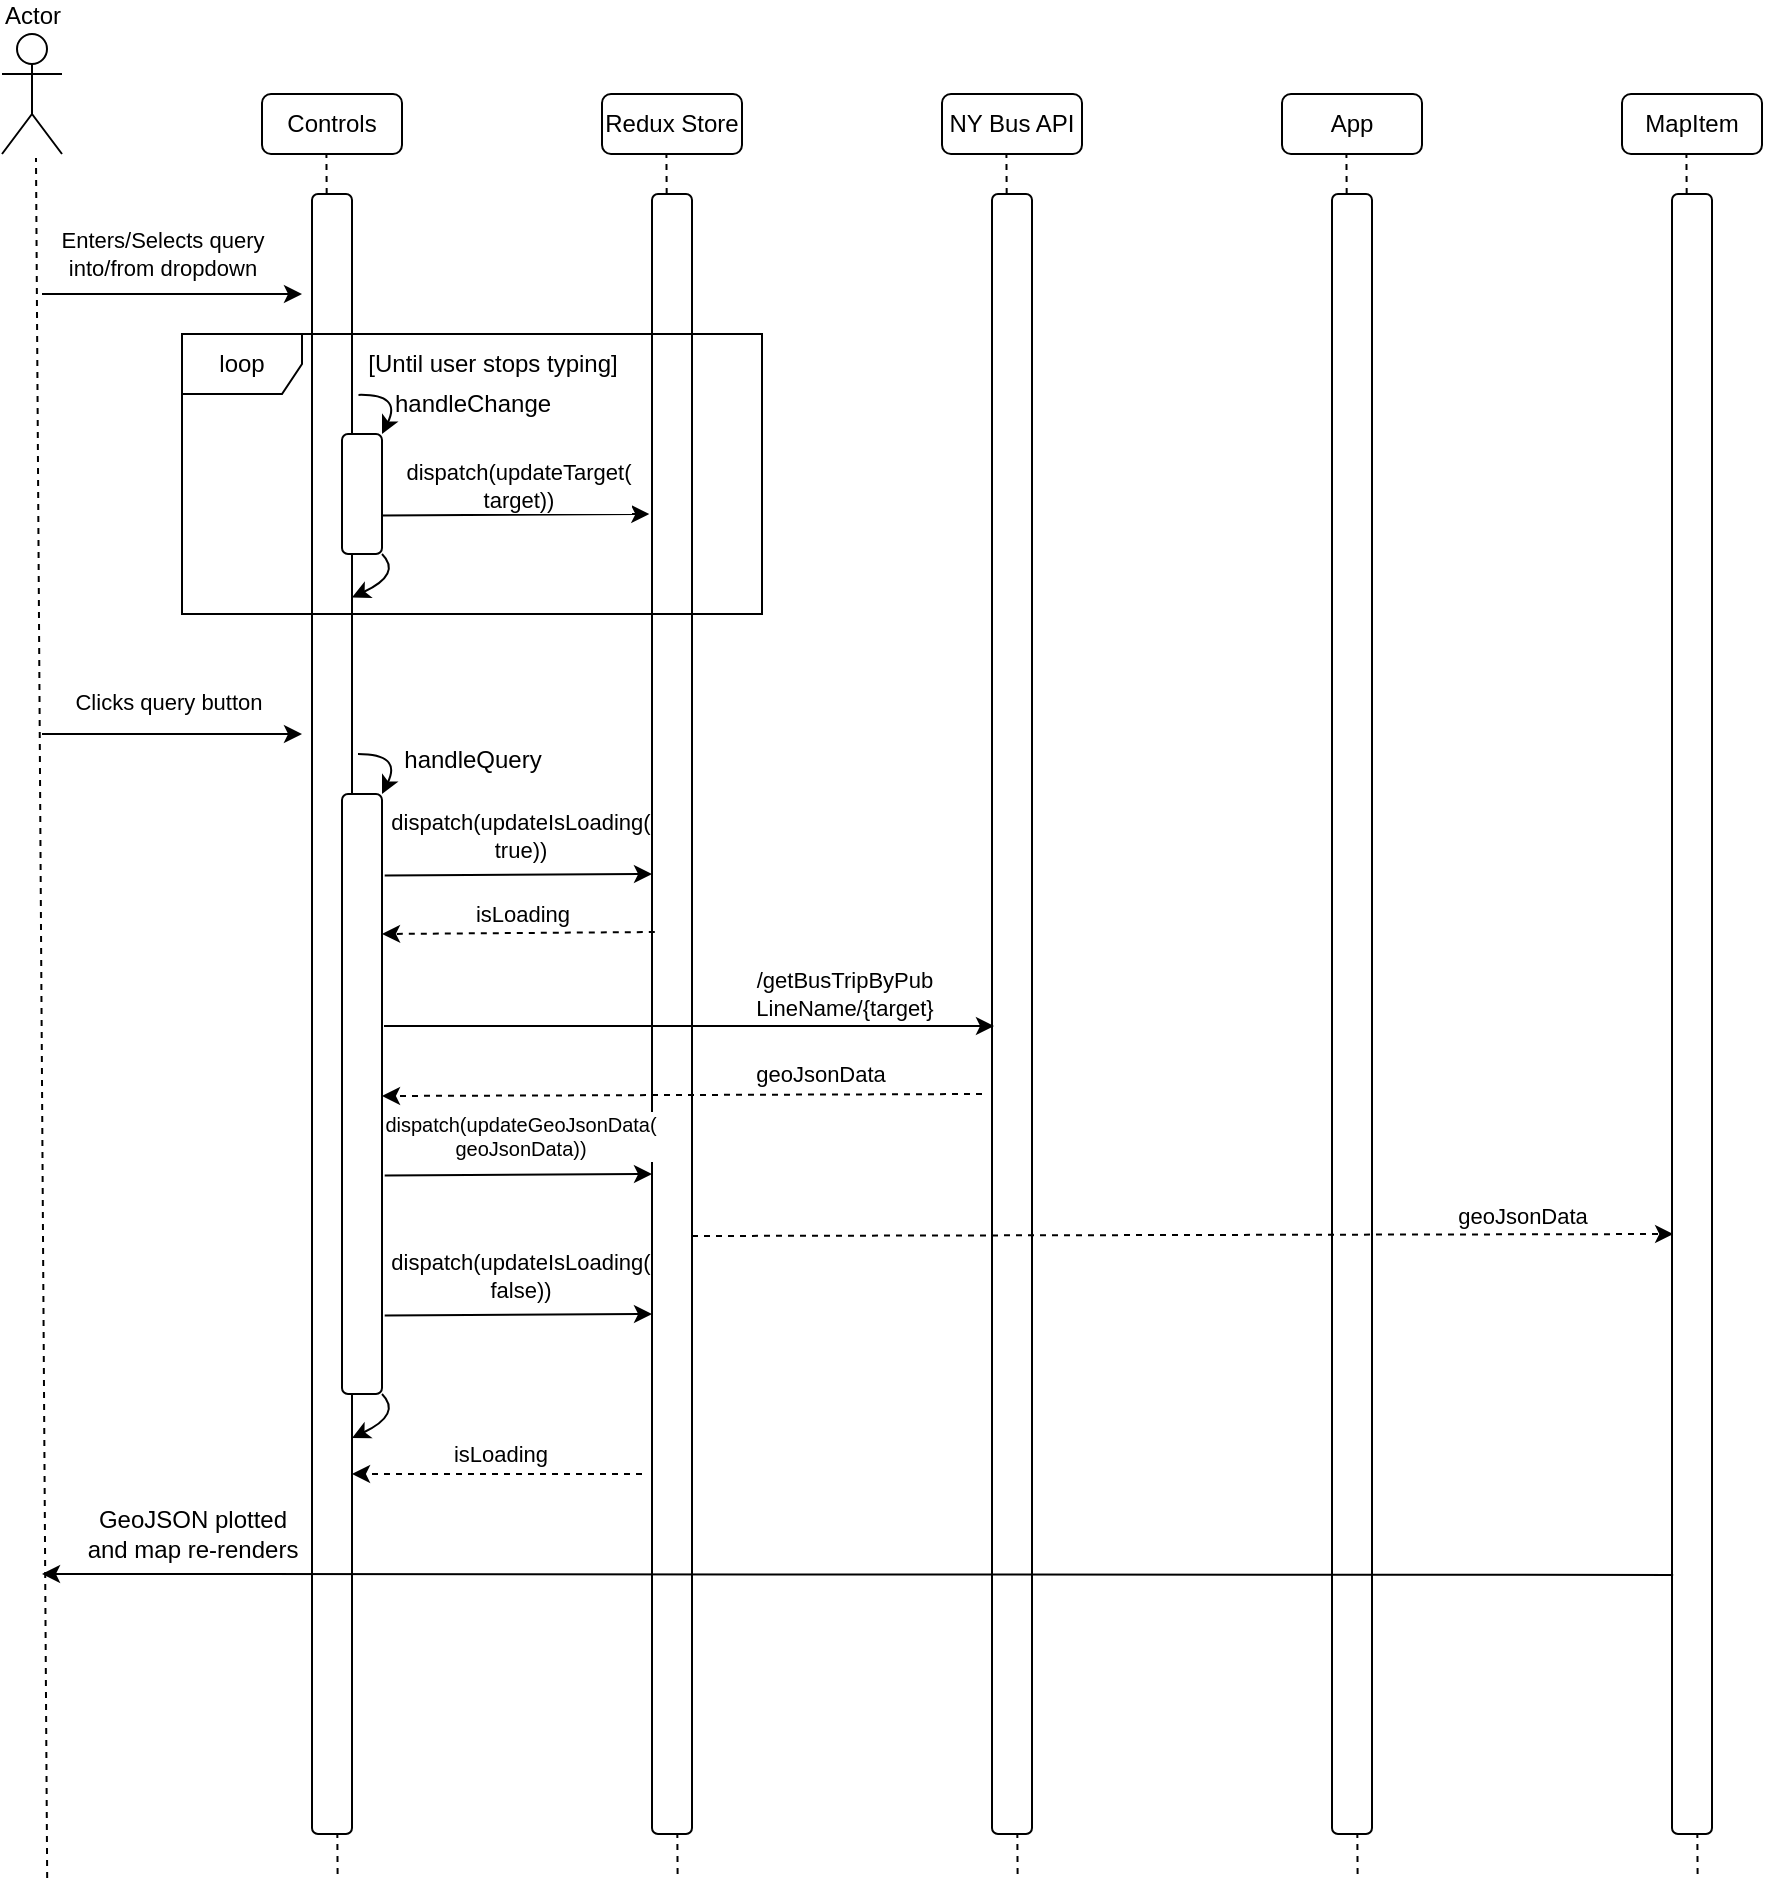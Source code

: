 <mxfile version="24.8.1">
  <diagram name="Page-1" id="Ps5bdQuuzvROe9cl5kc-">
    <mxGraphModel dx="1123" dy="1701" grid="1" gridSize="10" guides="1" tooltips="1" connect="1" arrows="1" fold="1" page="1" pageScale="1" pageWidth="850" pageHeight="1100" math="0" shadow="0">
      <root>
        <mxCell id="0" />
        <mxCell id="1" parent="0" />
        <mxCell id="1Y6_-HazUNakJdQc4zr9-1" value="Actor" style="shape=umlActor;verticalLabelPosition=top;verticalAlign=bottom;html=1;outlineConnect=0;labelPosition=center;align=center;" parent="1" vertex="1">
          <mxGeometry x="30" y="-1070" width="30" height="60" as="geometry" />
        </mxCell>
        <mxCell id="1Y6_-HazUNakJdQc4zr9-2" value="" style="endArrow=none;dashed=1;html=1;rounded=0;" parent="1" edge="1">
          <mxGeometry width="50" height="50" relative="1" as="geometry">
            <mxPoint x="52.59" y="-148" as="sourcePoint" />
            <mxPoint x="47.0" y="-1008" as="targetPoint" />
          </mxGeometry>
        </mxCell>
        <mxCell id="1Y6_-HazUNakJdQc4zr9-3" value="Controls" style="rounded=1;whiteSpace=wrap;html=1;" parent="1" vertex="1">
          <mxGeometry x="160" y="-1040" width="70" height="30" as="geometry" />
        </mxCell>
        <mxCell id="1Y6_-HazUNakJdQc4zr9-4" value="" style="endArrow=none;dashed=1;html=1;rounded=0;" parent="1" source="1Y6_-HazUNakJdQc4zr9-13" edge="1">
          <mxGeometry width="50" height="50" relative="1" as="geometry">
            <mxPoint x="197.8" y="-150" as="sourcePoint" />
            <mxPoint x="192.21" y="-1010" as="targetPoint" />
          </mxGeometry>
        </mxCell>
        <mxCell id="1Y6_-HazUNakJdQc4zr9-5" value="Redux Store" style="rounded=1;whiteSpace=wrap;html=1;" parent="1" vertex="1">
          <mxGeometry x="330" y="-1040" width="70" height="30" as="geometry" />
        </mxCell>
        <mxCell id="1Y6_-HazUNakJdQc4zr9-6" value="" style="endArrow=none;dashed=1;html=1;rounded=0;" parent="1" edge="1">
          <mxGeometry width="50" height="50" relative="1" as="geometry">
            <mxPoint x="367.8" y="-150" as="sourcePoint" />
            <mxPoint x="362.21" y="-1010" as="targetPoint" />
          </mxGeometry>
        </mxCell>
        <mxCell id="1Y6_-HazUNakJdQc4zr9-7" value="NY Bus API" style="rounded=1;whiteSpace=wrap;html=1;" parent="1" vertex="1">
          <mxGeometry x="500" y="-1040" width="70" height="30" as="geometry" />
        </mxCell>
        <mxCell id="1Y6_-HazUNakJdQc4zr9-8" value="" style="endArrow=none;dashed=1;html=1;rounded=0;" parent="1" source="1Y6_-HazUNakJdQc4zr9-16" edge="1">
          <mxGeometry width="50" height="50" relative="1" as="geometry">
            <mxPoint x="537.8" y="-150" as="sourcePoint" />
            <mxPoint x="532.21" y="-1010" as="targetPoint" />
          </mxGeometry>
        </mxCell>
        <mxCell id="1Y6_-HazUNakJdQc4zr9-9" value="App" style="rounded=1;whiteSpace=wrap;html=1;" parent="1" vertex="1">
          <mxGeometry x="670" y="-1040" width="70" height="30" as="geometry" />
        </mxCell>
        <mxCell id="1Y6_-HazUNakJdQc4zr9-10" value="" style="endArrow=none;dashed=1;html=1;rounded=0;" parent="1" source="1Y6_-HazUNakJdQc4zr9-18" edge="1">
          <mxGeometry width="50" height="50" relative="1" as="geometry">
            <mxPoint x="707.8" y="-150" as="sourcePoint" />
            <mxPoint x="702.21" y="-1010" as="targetPoint" />
          </mxGeometry>
        </mxCell>
        <mxCell id="1Y6_-HazUNakJdQc4zr9-11" value="MapItem" style="rounded=1;whiteSpace=wrap;html=1;" parent="1" vertex="1">
          <mxGeometry x="840" y="-1040" width="70" height="30" as="geometry" />
        </mxCell>
        <mxCell id="1Y6_-HazUNakJdQc4zr9-12" value="" style="endArrow=none;dashed=1;html=1;rounded=0;" parent="1" source="1Y6_-HazUNakJdQc4zr9-58" edge="1">
          <mxGeometry width="50" height="50" relative="1" as="geometry">
            <mxPoint x="877.8" y="-150" as="sourcePoint" />
            <mxPoint x="872.21" y="-1010" as="targetPoint" />
          </mxGeometry>
        </mxCell>
        <mxCell id="1Y6_-HazUNakJdQc4zr9-14" value="" style="endArrow=none;dashed=1;html=1;rounded=0;" parent="1" target="1Y6_-HazUNakJdQc4zr9-13" edge="1">
          <mxGeometry width="50" height="50" relative="1" as="geometry">
            <mxPoint x="197.8" y="-150" as="sourcePoint" />
            <mxPoint x="192.21" y="-1010" as="targetPoint" />
          </mxGeometry>
        </mxCell>
        <mxCell id="1Y6_-HazUNakJdQc4zr9-13" value="" style="rounded=1;whiteSpace=wrap;html=1;" parent="1" vertex="1">
          <mxGeometry x="185" y="-990" width="20" height="820" as="geometry" />
        </mxCell>
        <mxCell id="1Y6_-HazUNakJdQc4zr9-15" value="" style="rounded=1;whiteSpace=wrap;html=1;" parent="1" vertex="1">
          <mxGeometry x="355" y="-990" width="20" height="820" as="geometry" />
        </mxCell>
        <mxCell id="1Y6_-HazUNakJdQc4zr9-17" value="" style="endArrow=none;dashed=1;html=1;rounded=0;" parent="1" target="1Y6_-HazUNakJdQc4zr9-16" edge="1">
          <mxGeometry width="50" height="50" relative="1" as="geometry">
            <mxPoint x="537.8" y="-150" as="sourcePoint" />
            <mxPoint x="532.21" y="-1010" as="targetPoint" />
          </mxGeometry>
        </mxCell>
        <mxCell id="1Y6_-HazUNakJdQc4zr9-16" value="" style="rounded=1;whiteSpace=wrap;html=1;" parent="1" vertex="1">
          <mxGeometry x="525" y="-990" width="20" height="820" as="geometry" />
        </mxCell>
        <mxCell id="1Y6_-HazUNakJdQc4zr9-19" value="" style="endArrow=none;dashed=1;html=1;rounded=0;" parent="1" target="1Y6_-HazUNakJdQc4zr9-18" edge="1">
          <mxGeometry width="50" height="50" relative="1" as="geometry">
            <mxPoint x="707.8" y="-150" as="sourcePoint" />
            <mxPoint x="702.21" y="-1010" as="targetPoint" />
          </mxGeometry>
        </mxCell>
        <mxCell id="1Y6_-HazUNakJdQc4zr9-18" value="" style="rounded=1;whiteSpace=wrap;html=1;" parent="1" vertex="1">
          <mxGeometry x="695" y="-990" width="20" height="820" as="geometry" />
        </mxCell>
        <mxCell id="1Y6_-HazUNakJdQc4zr9-20" value="" style="endArrow=classic;html=1;rounded=0;" parent="1" edge="1">
          <mxGeometry width="50" height="50" relative="1" as="geometry">
            <mxPoint x="50" y="-940" as="sourcePoint" />
            <mxPoint x="180" y="-940" as="targetPoint" />
          </mxGeometry>
        </mxCell>
        <mxCell id="1Y6_-HazUNakJdQc4zr9-21" value="Enters/Selects query&lt;div&gt;into/from dropdown&lt;/div&gt;" style="edgeLabel;html=1;align=center;verticalAlign=middle;resizable=0;points=[];" parent="1Y6_-HazUNakJdQc4zr9-20" vertex="1" connectable="0">
          <mxGeometry x="-0.262" y="3" relative="1" as="geometry">
            <mxPoint x="12" y="-17" as="offset" />
          </mxGeometry>
        </mxCell>
        <mxCell id="1Y6_-HazUNakJdQc4zr9-22" value="loop" style="shape=umlFrame;whiteSpace=wrap;html=1;pointerEvents=0;" parent="1" vertex="1">
          <mxGeometry x="120" y="-920" width="290" height="140" as="geometry" />
        </mxCell>
        <mxCell id="1Y6_-HazUNakJdQc4zr9-23" value="[Until user stops typing]" style="text;html=1;align=center;verticalAlign=middle;resizable=0;points=[];autosize=1;strokeColor=none;fillColor=none;" parent="1" vertex="1">
          <mxGeometry x="200" y="-920" width="150" height="30" as="geometry" />
        </mxCell>
        <mxCell id="1Y6_-HazUNakJdQc4zr9-24" value="" style="rounded=1;whiteSpace=wrap;html=1;" parent="1" vertex="1">
          <mxGeometry x="200" y="-870" width="20" height="60" as="geometry" />
        </mxCell>
        <mxCell id="1Y6_-HazUNakJdQc4zr9-26" value="" style="curved=1;endArrow=classic;html=1;rounded=0;exitX=0.055;exitY=1.015;exitDx=0;exitDy=0;exitPerimeter=0;entryX=1;entryY=0;entryDx=0;entryDy=0;" parent="1" source="1Y6_-HazUNakJdQc4zr9-23" target="1Y6_-HazUNakJdQc4zr9-24" edge="1">
          <mxGeometry width="50" height="50" relative="1" as="geometry">
            <mxPoint x="230" y="-825" as="sourcePoint" />
            <mxPoint x="280" y="-875" as="targetPoint" />
            <Array as="points">
              <mxPoint x="230" y="-890" />
            </Array>
          </mxGeometry>
        </mxCell>
        <mxCell id="1Y6_-HazUNakJdQc4zr9-27" value="" style="curved=1;endArrow=classic;html=1;rounded=0;exitX=0.055;exitY=1.015;exitDx=0;exitDy=0;exitPerimeter=0;entryX=1.002;entryY=0.246;entryDx=0;entryDy=0;entryPerimeter=0;" parent="1" target="1Y6_-HazUNakJdQc4zr9-13" edge="1">
          <mxGeometry width="50" height="50" relative="1" as="geometry">
            <mxPoint x="220" y="-810" as="sourcePoint" />
            <mxPoint x="232" y="-790" as="targetPoint" />
            <Array as="points">
              <mxPoint x="230" y="-800" />
            </Array>
          </mxGeometry>
        </mxCell>
        <mxCell id="1Y6_-HazUNakJdQc4zr9-28" value="handleChange" style="text;html=1;align=center;verticalAlign=middle;resizable=0;points=[];autosize=1;strokeColor=none;fillColor=none;" parent="1" vertex="1">
          <mxGeometry x="215" y="-900" width="100" height="30" as="geometry" />
        </mxCell>
        <mxCell id="1Y6_-HazUNakJdQc4zr9-30" value="" style="endArrow=classic;html=1;rounded=0;exitX=1;exitY=0.5;exitDx=0;exitDy=0;entryX=-0.068;entryY=0.182;entryDx=0;entryDy=0;entryPerimeter=0;" parent="1" edge="1">
          <mxGeometry width="50" height="50" relative="1" as="geometry">
            <mxPoint x="220.0" y="-829.24" as="sourcePoint" />
            <mxPoint x="353.64" y="-830" as="targetPoint" />
          </mxGeometry>
        </mxCell>
        <mxCell id="1Y6_-HazUNakJdQc4zr9-31" value="dispatch(updateTarget(&lt;div&gt;target))&lt;/div&gt;" style="edgeLabel;html=1;align=center;verticalAlign=middle;resizable=0;points=[];" parent="1Y6_-HazUNakJdQc4zr9-30" vertex="1" connectable="0">
          <mxGeometry x="-0.215" relative="1" as="geometry">
            <mxPoint x="15" y="-15" as="offset" />
          </mxGeometry>
        </mxCell>
        <mxCell id="1Y6_-HazUNakJdQc4zr9-32" value="" style="endArrow=classic;html=1;rounded=0;" parent="1" edge="1">
          <mxGeometry width="50" height="50" relative="1" as="geometry">
            <mxPoint x="50" y="-720" as="sourcePoint" />
            <mxPoint x="180" y="-720" as="targetPoint" />
          </mxGeometry>
        </mxCell>
        <mxCell id="1Y6_-HazUNakJdQc4zr9-33" value="Clicks query button" style="edgeLabel;html=1;align=center;verticalAlign=middle;resizable=0;points=[];" parent="1Y6_-HazUNakJdQc4zr9-32" vertex="1" connectable="0">
          <mxGeometry x="-0.262" y="3" relative="1" as="geometry">
            <mxPoint x="15" y="-13" as="offset" />
          </mxGeometry>
        </mxCell>
        <mxCell id="1Y6_-HazUNakJdQc4zr9-34" value="" style="rounded=1;whiteSpace=wrap;html=1;" parent="1" vertex="1">
          <mxGeometry x="200" y="-690" width="20" height="300" as="geometry" />
        </mxCell>
        <mxCell id="1Y6_-HazUNakJdQc4zr9-35" value="" style="curved=1;endArrow=classic;html=1;rounded=0;exitX=0.055;exitY=1.015;exitDx=0;exitDy=0;exitPerimeter=0;entryX=1;entryY=0;entryDx=0;entryDy=0;" parent="1" target="1Y6_-HazUNakJdQc4zr9-34" edge="1">
          <mxGeometry width="50" height="50" relative="1" as="geometry">
            <mxPoint x="208" y="-710" as="sourcePoint" />
            <mxPoint x="280" y="-695" as="targetPoint" />
            <Array as="points">
              <mxPoint x="230" y="-710" />
            </Array>
          </mxGeometry>
        </mxCell>
        <mxCell id="1Y6_-HazUNakJdQc4zr9-36" value="" style="curved=1;endArrow=classic;html=1;rounded=0;exitX=0.055;exitY=1.015;exitDx=0;exitDy=0;exitPerimeter=0;entryX=1.002;entryY=0.246;entryDx=0;entryDy=0;entryPerimeter=0;" parent="1" edge="1">
          <mxGeometry width="50" height="50" relative="1" as="geometry">
            <mxPoint x="220" y="-390" as="sourcePoint" />
            <mxPoint x="205" y="-368" as="targetPoint" />
            <Array as="points">
              <mxPoint x="230" y="-380" />
            </Array>
          </mxGeometry>
        </mxCell>
        <mxCell id="1Y6_-HazUNakJdQc4zr9-37" value="handleQuery" style="text;html=1;align=center;verticalAlign=middle;resizable=0;points=[];autosize=1;strokeColor=none;fillColor=none;" parent="1" vertex="1">
          <mxGeometry x="220" y="-722" width="90" height="30" as="geometry" />
        </mxCell>
        <mxCell id="1Y6_-HazUNakJdQc4zr9-38" value="" style="endArrow=classic;html=1;rounded=0;exitX=1;exitY=0.5;exitDx=0;exitDy=0;entryX=-0.068;entryY=0.182;entryDx=0;entryDy=0;entryPerimeter=0;" parent="1" edge="1">
          <mxGeometry width="50" height="50" relative="1" as="geometry">
            <mxPoint x="221.36" y="-649.24" as="sourcePoint" />
            <mxPoint x="355" y="-650" as="targetPoint" />
          </mxGeometry>
        </mxCell>
        <mxCell id="1Y6_-HazUNakJdQc4zr9-39" value="dispatch(updateIsLoading(&lt;div&gt;true))&lt;/div&gt;" style="edgeLabel;html=1;align=center;verticalAlign=middle;resizable=0;points=[];" parent="1Y6_-HazUNakJdQc4zr9-38" vertex="1" connectable="0">
          <mxGeometry x="-0.215" relative="1" as="geometry">
            <mxPoint x="15" y="-20" as="offset" />
          </mxGeometry>
        </mxCell>
        <mxCell id="1Y6_-HazUNakJdQc4zr9-40" value="" style="endArrow=classic;dashed=1;html=1;rounded=0;endFill=1;exitX=0.07;exitY=0.45;exitDx=0;exitDy=0;exitPerimeter=0;" parent="1" source="1Y6_-HazUNakJdQc4zr9-15" edge="1">
          <mxGeometry width="50" height="50" relative="1" as="geometry">
            <mxPoint x="350" y="-620" as="sourcePoint" />
            <mxPoint x="220" y="-620" as="targetPoint" />
          </mxGeometry>
        </mxCell>
        <mxCell id="1Y6_-HazUNakJdQc4zr9-41" value="isLoading" style="edgeLabel;html=1;align=center;verticalAlign=middle;resizable=0;points=[];" parent="1Y6_-HazUNakJdQc4zr9-40" vertex="1" connectable="0">
          <mxGeometry x="0.419" y="3" relative="1" as="geometry">
            <mxPoint x="30" y="-13" as="offset" />
          </mxGeometry>
        </mxCell>
        <mxCell id="1Y6_-HazUNakJdQc4zr9-42" value="" style="endArrow=classic;html=1;rounded=0;" parent="1" edge="1">
          <mxGeometry width="50" height="50" relative="1" as="geometry">
            <mxPoint x="221" y="-574" as="sourcePoint" />
            <mxPoint x="526" y="-574" as="targetPoint" />
          </mxGeometry>
        </mxCell>
        <mxCell id="1Y6_-HazUNakJdQc4zr9-43" value="/getBusTripByPub&lt;div&gt;LineName/{target}&lt;/div&gt;" style="edgeLabel;html=1;align=center;verticalAlign=middle;resizable=0;points=[];" parent="1Y6_-HazUNakJdQc4zr9-42" vertex="1" connectable="0">
          <mxGeometry x="0.163" relative="1" as="geometry">
            <mxPoint x="52" y="-16" as="offset" />
          </mxGeometry>
        </mxCell>
        <mxCell id="1Y6_-HazUNakJdQc4zr9-46" value="" style="endArrow=classic;dashed=1;html=1;rounded=0;endFill=1;" parent="1" edge="1">
          <mxGeometry width="50" height="50" relative="1" as="geometry">
            <mxPoint x="520" y="-540" as="sourcePoint" />
            <mxPoint x="220" y="-539" as="targetPoint" />
          </mxGeometry>
        </mxCell>
        <mxCell id="1Y6_-HazUNakJdQc4zr9-47" value="geoJsonData" style="edgeLabel;html=1;align=center;verticalAlign=middle;resizable=0;points=[];" parent="1Y6_-HazUNakJdQc4zr9-46" vertex="1" connectable="0">
          <mxGeometry x="0.419" y="3" relative="1" as="geometry">
            <mxPoint x="132" y="-14" as="offset" />
          </mxGeometry>
        </mxCell>
        <mxCell id="1Y6_-HazUNakJdQc4zr9-48" value="" style="endArrow=classic;html=1;rounded=0;exitX=1;exitY=0.5;exitDx=0;exitDy=0;entryX=-0.068;entryY=0.182;entryDx=0;entryDy=0;entryPerimeter=0;" parent="1" edge="1">
          <mxGeometry width="50" height="50" relative="1" as="geometry">
            <mxPoint x="221.36" y="-499.24" as="sourcePoint" />
            <mxPoint x="355" y="-500" as="targetPoint" />
          </mxGeometry>
        </mxCell>
        <mxCell id="1Y6_-HazUNakJdQc4zr9-49" value="&lt;font style=&quot;font-size: 10px;&quot;&gt;dispatch(updateGeoJsonData(&lt;/font&gt;&lt;div style=&quot;font-size: 10px;&quot;&gt;&lt;font style=&quot;font-size: 10px;&quot;&gt;geoJsonData))&lt;/font&gt;&lt;/div&gt;" style="edgeLabel;html=1;align=center;verticalAlign=middle;resizable=0;points=[];strokeOpacity=100;" parent="1Y6_-HazUNakJdQc4zr9-48" vertex="1" connectable="0">
          <mxGeometry x="-0.215" relative="1" as="geometry">
            <mxPoint x="15" y="-20" as="offset" />
          </mxGeometry>
        </mxCell>
        <mxCell id="1Y6_-HazUNakJdQc4zr9-50" value="" style="endArrow=classic;html=1;rounded=0;exitX=1;exitY=0.5;exitDx=0;exitDy=0;entryX=-0.068;entryY=0.182;entryDx=0;entryDy=0;entryPerimeter=0;" parent="1" edge="1">
          <mxGeometry width="50" height="50" relative="1" as="geometry">
            <mxPoint x="221.36" y="-429.24" as="sourcePoint" />
            <mxPoint x="355" y="-430" as="targetPoint" />
          </mxGeometry>
        </mxCell>
        <mxCell id="1Y6_-HazUNakJdQc4zr9-51" value="dispatch(updateIsLoading(&lt;div&gt;false))&lt;/div&gt;" style="edgeLabel;html=1;align=center;verticalAlign=middle;resizable=0;points=[];" parent="1Y6_-HazUNakJdQc4zr9-50" vertex="1" connectable="0">
          <mxGeometry x="-0.215" relative="1" as="geometry">
            <mxPoint x="15" y="-20" as="offset" />
          </mxGeometry>
        </mxCell>
        <mxCell id="1Y6_-HazUNakJdQc4zr9-53" value="" style="endArrow=classic;dashed=1;html=1;rounded=0;exitX=0;exitY=0.609;exitDx=0;exitDy=0;exitPerimeter=0;endFill=1;entryX=0.029;entryY=0.682;entryDx=0;entryDy=0;entryPerimeter=0;" parent="1" edge="1">
          <mxGeometry width="50" height="50" relative="1" as="geometry">
            <mxPoint x="375" y="-469" as="sourcePoint" />
            <mxPoint x="865.58" y="-470" as="targetPoint" />
          </mxGeometry>
        </mxCell>
        <mxCell id="1Y6_-HazUNakJdQc4zr9-54" value="geoJsonData" style="edgeLabel;html=1;align=center;verticalAlign=middle;resizable=0;points=[];" parent="1Y6_-HazUNakJdQc4zr9-53" vertex="1" connectable="0">
          <mxGeometry x="0.419" y="3" relative="1" as="geometry">
            <mxPoint x="67" y="-7" as="offset" />
          </mxGeometry>
        </mxCell>
        <mxCell id="1Y6_-HazUNakJdQc4zr9-55" value="" style="endArrow=classic;dashed=1;html=1;rounded=0;endFill=1;" parent="1" edge="1">
          <mxGeometry width="50" height="50" relative="1" as="geometry">
            <mxPoint x="350" y="-350" as="sourcePoint" />
            <mxPoint x="205" y="-350" as="targetPoint" />
          </mxGeometry>
        </mxCell>
        <mxCell id="1Y6_-HazUNakJdQc4zr9-56" value="isLoading" style="edgeLabel;html=1;align=center;verticalAlign=middle;resizable=0;points=[];" parent="1Y6_-HazUNakJdQc4zr9-55" vertex="1" connectable="0">
          <mxGeometry x="0.419" y="3" relative="1" as="geometry">
            <mxPoint x="32" y="-13" as="offset" />
          </mxGeometry>
        </mxCell>
        <mxCell id="1Y6_-HazUNakJdQc4zr9-59" value="" style="endArrow=none;dashed=1;html=1;rounded=0;" parent="1" target="1Y6_-HazUNakJdQc4zr9-58" edge="1">
          <mxGeometry width="50" height="50" relative="1" as="geometry">
            <mxPoint x="877.8" y="-150" as="sourcePoint" />
            <mxPoint x="872.21" y="-1010" as="targetPoint" />
          </mxGeometry>
        </mxCell>
        <mxCell id="1Y6_-HazUNakJdQc4zr9-58" value="" style="rounded=1;whiteSpace=wrap;html=1;" parent="1" vertex="1">
          <mxGeometry x="865" y="-990" width="20" height="820" as="geometry" />
        </mxCell>
        <mxCell id="1Y6_-HazUNakJdQc4zr9-66" value="" style="endArrow=classic;html=1;rounded=0;exitX=0.029;exitY=0.842;exitDx=0;exitDy=0;exitPerimeter=0;" parent="1" edge="1" source="1Y6_-HazUNakJdQc4zr9-58">
          <mxGeometry width="50" height="50" relative="1" as="geometry">
            <mxPoint x="695" y="-300" as="sourcePoint" />
            <mxPoint x="50" y="-300" as="targetPoint" />
          </mxGeometry>
        </mxCell>
        <mxCell id="1Y6_-HazUNakJdQc4zr9-67" value="GeoJSON plotted&lt;div&gt;and map re-renders&lt;/div&gt;" style="text;html=1;align=center;verticalAlign=middle;resizable=0;points=[];autosize=1;strokeColor=none;fillColor=none;" parent="1" vertex="1">
          <mxGeometry x="60" y="-340" width="130" height="40" as="geometry" />
        </mxCell>
      </root>
    </mxGraphModel>
  </diagram>
</mxfile>
